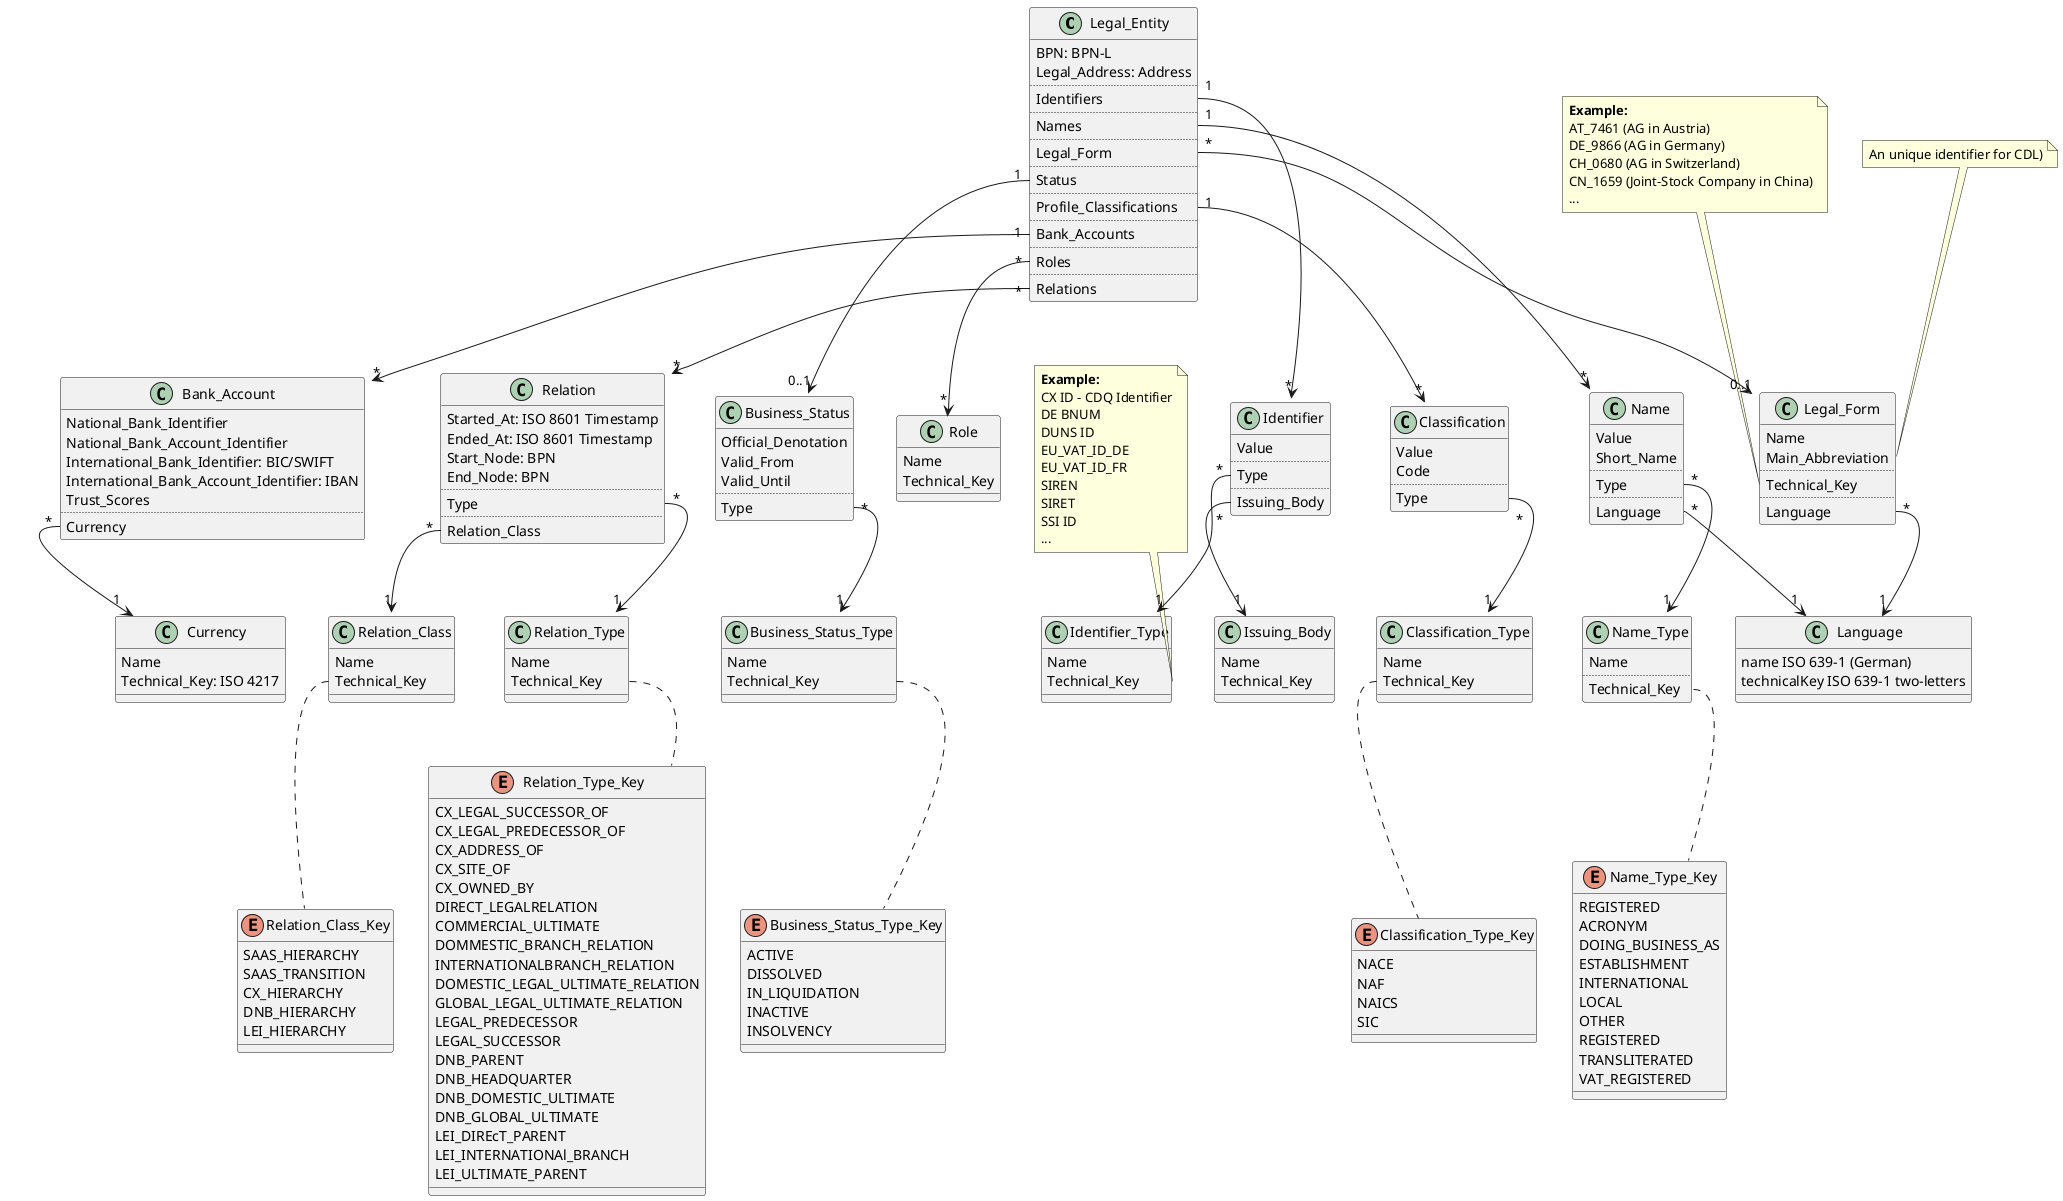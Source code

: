 @startuml

'--------------------- Entities ------------------------'

class Legal_Entity {
	BPN: BPN-L
	Legal_Address: Address
	..
	Identifiers
	..
	Names
	..
	Legal_Form
	..
	Status
	..
	Profile_Classifications
	..
	Bank_Accounts
	..
    Roles
	..
	Relations
}

class Identifier {
    Value
    ..
    Type
    ..
    Issuing_Body
}

class Identifier_Type {
	Name
	Technical_Key
}

note as Identifier_Type_Key
	<b>Example:</b>
	CX ID - CDQ Identifier
	DE BNUM
	DUNS ID
	EU_VAT_ID_DE
	EU_VAT_ID_FR
	SIREN
	SIRET
	SSI ID
	...
end note

class Issuing_Body {
	Name
	Technical_Key
}

class Name {
    Value
    Short_Name
    ..
    Type
    ..
    Language
}

class Name_Type{
    Name
    ..
    Technical_Key
}

enum Name_Type_Key{
    REGISTERED
    ACRONYM
    DOING_BUSINESS_AS
    ESTABLISHMENT
    INTERNATIONAL
    LOCAL
    OTHER
    REGISTERED
    TRANSLITERATED
    VAT_REGISTERED
}

class Legal_Form {
	Name
	Main_Abbreviation
	..
	Technical_Key
	..
	Language
}

note as Legal_Form_Abbr
    An unique identifier for CDL)
end note

note as Legal_Form_Key
	<b>Example:</b>
	AT_7461 (AG in Austria)
	DE_9866 (AG in Germany)
	CH_0680 (AG in Switzerland)
	CN_1659 (Joint-Stock Company in China)
	...
end note

class Business_Status {
	Official_Denotation
	Valid_From
	Valid_Until
	..
	Type
}

class Business_Status_Type {
	Name
    Technical_Key
}

enum Business_Status_Type_Key {
	ACTIVE
	DISSOLVED
	IN_LIQUIDATION
	INACTIVE
	INSOLVENCY
}

class Classification {
    Value
    Code
    ..
    Type
}

class Classification_Type {
	Name
	Technical_Key
}

enum Classification_Type_Key {
	NACE
	NAF
	NAICS
	SIC
}

class Bank_Account {
	National_Bank_Identifier
	National_Bank_Account_Identifier
	International_Bank_Identifier: BIC/SWIFT
    International_Bank_Account_Identifier: IBAN
    Trust_Scores
..
    Currency
}

class Currency {
    Name
    Technical_Key: ISO 4217
}

class Role {
    Name
    Technical_Key
}

class Relation {
	Started_At: ISO 8601 Timestamp
	Ended_At: ISO 8601 Timestamp
	Start_Node: BPN
    End_Node: BPN
..
    Type
..
	Relation_Class
}

class Relation_Type {
	Name
	Technical_Key
}

enum Relation_Type_Key {
	CX_LEGAL_SUCCESSOR_OF
	CX_LEGAL_PREDECESSOR_OF
	CX_ADDRESS_OF
	CX_SITE_OF
	CX_OWNED_BY
	DIRECT_LEGALRELATION
	COMMERCIAL_ULTIMATE
	DOMMESTIC_BRANCH_RELATION
	INTERNATIONALBRANCH_RELATION
	DOMESTIC_LEGAL_ULTIMATE_RELATION
	GLOBAL_LEGAL_ULTIMATE_RELATION
	LEGAL_PREDECESSOR
	LEGAL_SUCCESSOR
	DNB_PARENT
	DNB_HEADQUARTER
	DNB_DOMESTIC_ULTIMATE
	DNB_GLOBAL_ULTIMATE
	LEI_DIREcT_PARENT
	LEI_INTERNATIONAl_BRANCH
	LEI_ULTIMATE_PARENT
}

class Relation_Class {
    Name
    Technical_Key
}

enum Relation_Class_Key{
    SAAS_HIERARCHY
    SAAS_TRANSITION
    CX_HIERARCHY
    DNB_HIERARCHY
    LEI_HIERARCHY
}


class Language {
	{field} name ISO 639-1 (German)
	{field} technicalKey ISO 639-1 two-letters
}

'--------------------- Relationships ------------------------'

Legal_Entity::Identifiers "1" --> "*" Identifier
Legal_Entity::Names "1" --> "*" Name
Legal_Entity::Legal_Form "*" --> "0..1" Legal_Form
Legal_Entity::Status "1" --> "0..1" Business_Status
Legal_Entity::Profile_Classifications "1" --> "*" Classification
Legal_Entity::Bank_Accounts "1" --> "*" Bank_Account
Legal_Entity::Roles "*" --> "*" Role
Legal_Entity::Relations "*" --> "*" Relation

Identifier::Type "*" --> "1" Identifier_Type
Identifier::Issuing_Body "*" --> "1" Issuing_Body

Identifier_Type_Key .. Identifier_Type::Technical_Key

Name::Language "*" --> "1" Language
Name::Type "*" --> "1" Name_Type

Name_Type::Technical_Key .. Name_Type_Key

Legal_Form::Language "*" --> "1" Language
Legal_Form_Abbr .. Legal_Form::Main_Abbreviation
Legal_Form_Key .. Legal_Form::Technical_Key

Business_Status::Type "*" --> "1" Business_Status_Type
Business_Status_Type::Technical_Key .. Business_Status_Type_Key

Classification::Type "*" --> "1" Classification_Type
Classification_Type::Technical_Key .. Classification_Type_Key

Bank_Account::Currency "*" --> "1" Currency

Relation::Type "*" --> "1" Relation_Type
Relation::Relation_Class "*" --> "1" Relation_Class
Relation_Type::Technical_Key .. Relation_Type_Key
Relation_Class::Technical_Key .. Relation_Class_Key

@enduml
